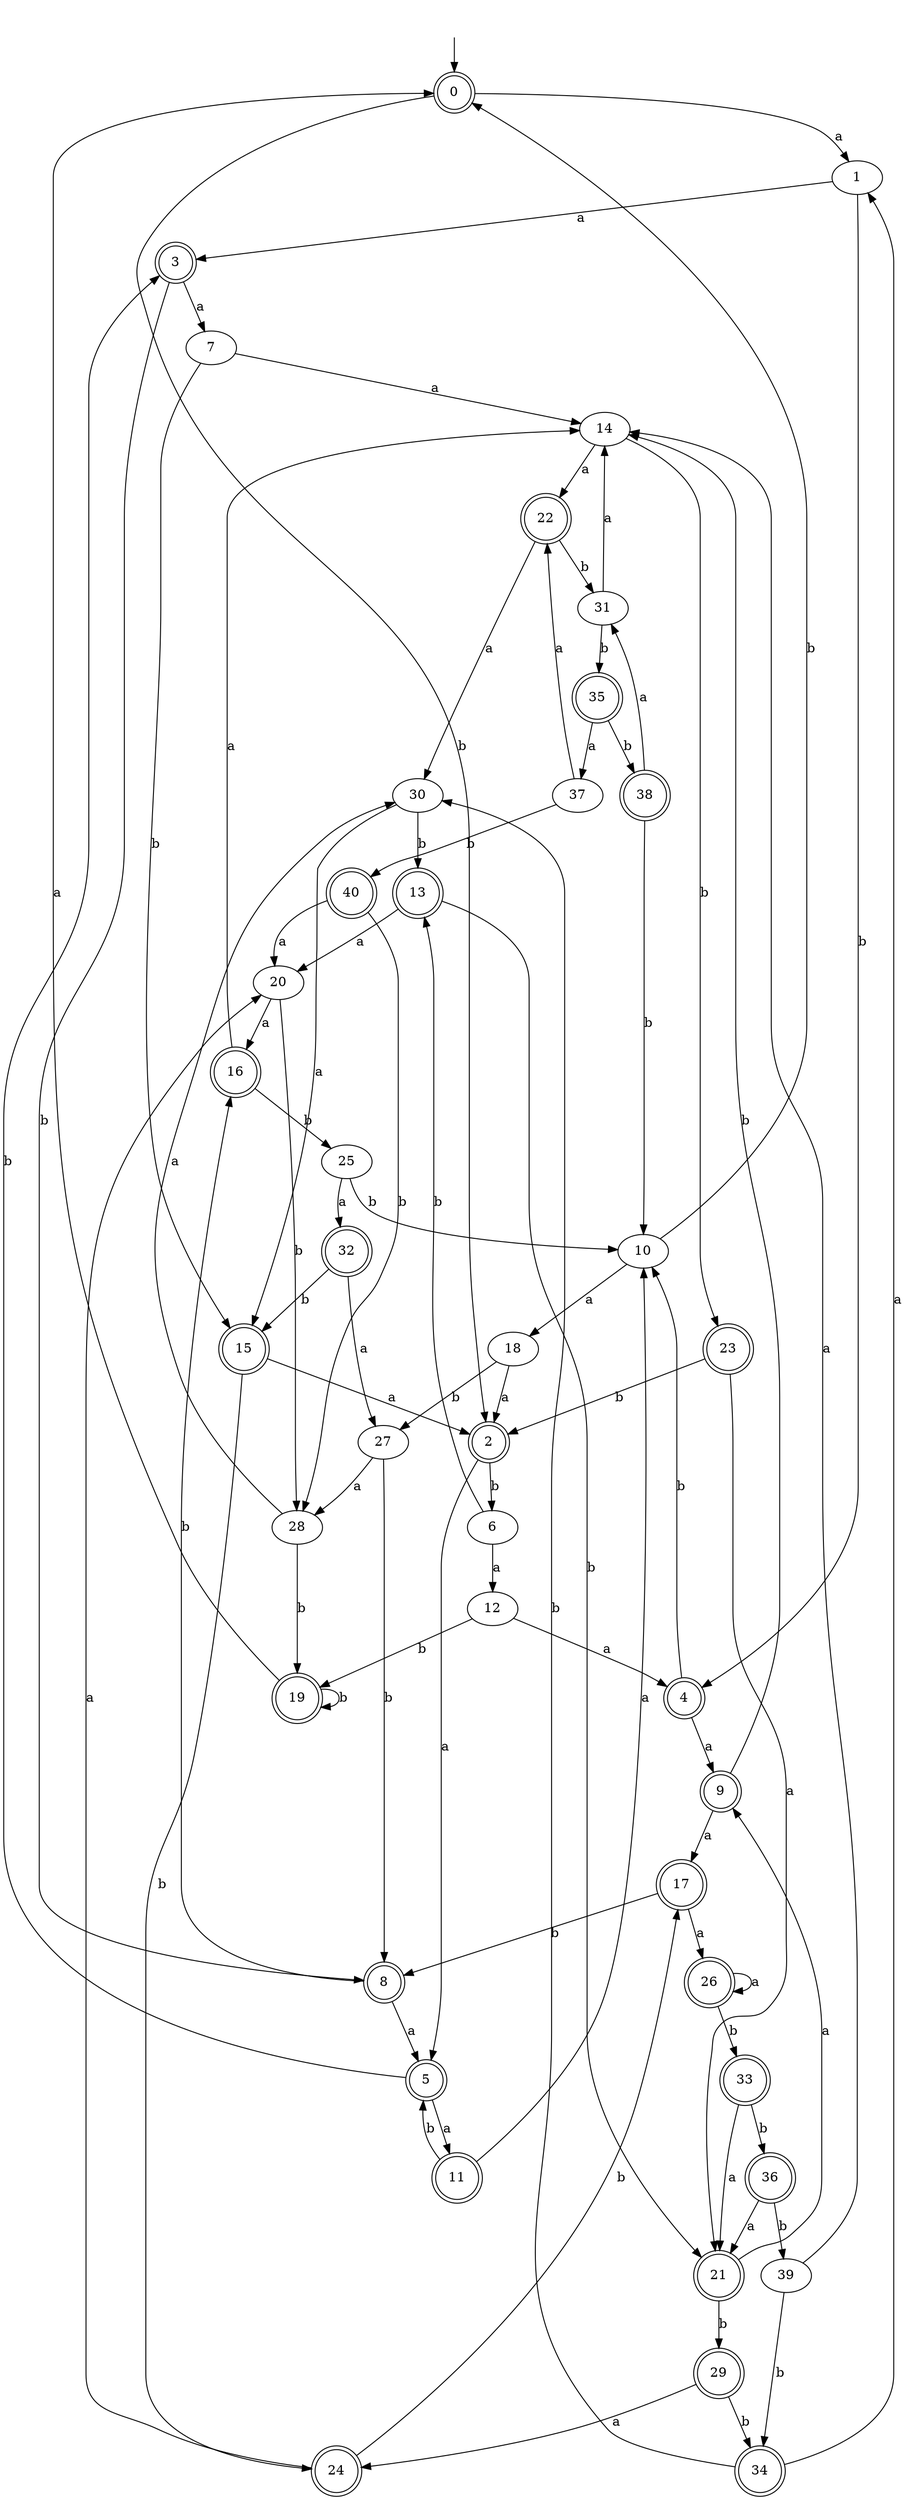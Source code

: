 digraph RandomDFA {
  __start0 [label="", shape=none];
  __start0 -> 0 [label=""];
  0 [shape=circle] [shape=doublecircle]
  0 -> 1 [label="a"]
  0 -> 2 [label="b"]
  1
  1 -> 3 [label="a"]
  1 -> 4 [label="b"]
  2 [shape=doublecircle]
  2 -> 5 [label="a"]
  2 -> 6 [label="b"]
  3 [shape=doublecircle]
  3 -> 7 [label="a"]
  3 -> 8 [label="b"]
  4 [shape=doublecircle]
  4 -> 9 [label="a"]
  4 -> 10 [label="b"]
  5 [shape=doublecircle]
  5 -> 11 [label="a"]
  5 -> 3 [label="b"]
  6
  6 -> 12 [label="a"]
  6 -> 13 [label="b"]
  7
  7 -> 14 [label="a"]
  7 -> 15 [label="b"]
  8 [shape=doublecircle]
  8 -> 5 [label="a"]
  8 -> 16 [label="b"]
  9 [shape=doublecircle]
  9 -> 17 [label="a"]
  9 -> 14 [label="b"]
  10
  10 -> 18 [label="a"]
  10 -> 0 [label="b"]
  11 [shape=doublecircle]
  11 -> 10 [label="a"]
  11 -> 5 [label="b"]
  12
  12 -> 4 [label="a"]
  12 -> 19 [label="b"]
  13 [shape=doublecircle]
  13 -> 20 [label="a"]
  13 -> 21 [label="b"]
  14
  14 -> 22 [label="a"]
  14 -> 23 [label="b"]
  15 [shape=doublecircle]
  15 -> 2 [label="a"]
  15 -> 24 [label="b"]
  16 [shape=doublecircle]
  16 -> 14 [label="a"]
  16 -> 25 [label="b"]
  17 [shape=doublecircle]
  17 -> 26 [label="a"]
  17 -> 8 [label="b"]
  18
  18 -> 2 [label="a"]
  18 -> 27 [label="b"]
  19 [shape=doublecircle]
  19 -> 0 [label="a"]
  19 -> 19 [label="b"]
  20
  20 -> 16 [label="a"]
  20 -> 28 [label="b"]
  21 [shape=doublecircle]
  21 -> 9 [label="a"]
  21 -> 29 [label="b"]
  22 [shape=doublecircle]
  22 -> 30 [label="a"]
  22 -> 31 [label="b"]
  23 [shape=doublecircle]
  23 -> 21 [label="a"]
  23 -> 2 [label="b"]
  24 [shape=doublecircle]
  24 -> 20 [label="a"]
  24 -> 17 [label="b"]
  25
  25 -> 32 [label="a"]
  25 -> 10 [label="b"]
  26 [shape=doublecircle]
  26 -> 26 [label="a"]
  26 -> 33 [label="b"]
  27
  27 -> 28 [label="a"]
  27 -> 8 [label="b"]
  28
  28 -> 30 [label="a"]
  28 -> 19 [label="b"]
  29 [shape=doublecircle]
  29 -> 24 [label="a"]
  29 -> 34 [label="b"]
  30
  30 -> 15 [label="a"]
  30 -> 13 [label="b"]
  31
  31 -> 14 [label="a"]
  31 -> 35 [label="b"]
  32 [shape=doublecircle]
  32 -> 27 [label="a"]
  32 -> 15 [label="b"]
  33 [shape=doublecircle]
  33 -> 21 [label="a"]
  33 -> 36 [label="b"]
  34 [shape=doublecircle]
  34 -> 1 [label="a"]
  34 -> 30 [label="b"]
  35 [shape=doublecircle]
  35 -> 37 [label="a"]
  35 -> 38 [label="b"]
  36 [shape=doublecircle]
  36 -> 21 [label="a"]
  36 -> 39 [label="b"]
  37
  37 -> 22 [label="a"]
  37 -> 40 [label="b"]
  38 [shape=doublecircle]
  38 -> 31 [label="a"]
  38 -> 10 [label="b"]
  39
  39 -> 14 [label="a"]
  39 -> 34 [label="b"]
  40 [shape=doublecircle]
  40 -> 20 [label="a"]
  40 -> 28 [label="b"]
}
